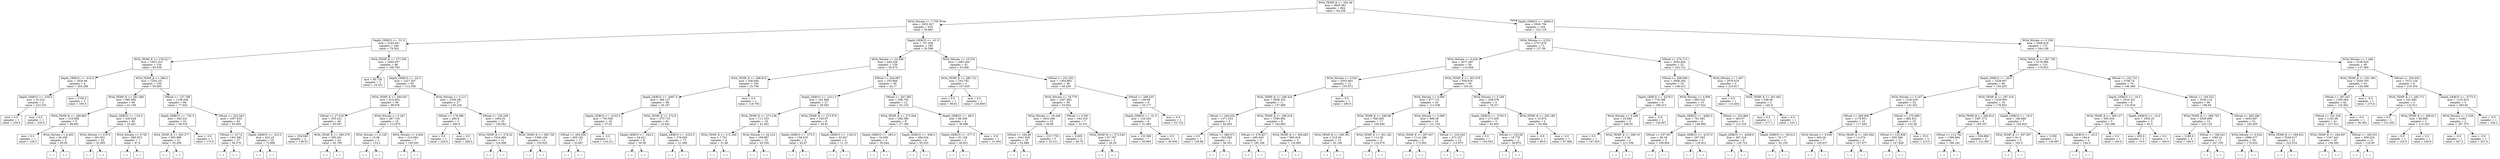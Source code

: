 digraph Tree {
node [shape=box] ;
0 [label="WOA_TEMP_K <= 294.36\nmse = 4605.961\nsamples = 664\nvalue = 94.238"] ;
1 [label="WOA_Nitrate <= 7.709\nmse = 2052.507\nsamples = 420\nvalue = 59.863"] ;
0 -> 1 [labeldistance=2.5, labelangle=45, headlabel="True"] ;
2 [label="Depth_GEBCO <= -51.5\nmse = 2240.401\nsamples = 240\nvalue = 79.262"] ;
1 -> 2 ;
3 [label="WOA_TEMP_K <= 279.227\nmse = 1853.315\nsamples = 154\nvalue = 65.038"] ;
2 -> 3 ;
4 [label="Depth_GEBCO <= -414.5\nmse = 1824.49\nsamples = 4\nvalue = 204.286"] ;
3 -> 4 ;
5 [label="Depth_GEBCO <= -535.0\nmse = 22.222\nsamples = 2\nvalue = 223.333"] ;
4 -> 5 ;
6 [label="mse = 0.0\nsamples = 1\nvalue = 230.0"] ;
5 -> 6 ;
7 [label="mse = 0.0\nsamples = 1\nvalue = 220.0"] ;
5 -> 7 ;
8 [label="mse = 2700.0\nsamples = 2\nvalue = 190.0"] ;
4 -> 8 ;
9 [label="WOA_TEMP_K <= 288.2\nmse = 1254.151\nsamples = 150\nvalue = 60.855"] ;
3 -> 9 ;
10 [label="WOA_TEMP_K <= 281.568\nmse = 685.994\nsamples = 66\nvalue = 41.109"] ;
9 -> 10 ;
11 [label="WOA_TEMP_K <= 280.862\nmse = 210.088\nsamples = 6\nvalue = 89.891"] ;
10 -> 11 ;
12 [label="mse = 0.0\nsamples = 1\nvalue = 129.3"] ;
11 -> 12 ;
13 [label="WOA_Nitrate <= 6.452\nmse = 60.258\nsamples = 5\nvalue = 85.95"] ;
11 -> 13 ;
14 [label="(...)"] ;
13 -> 14 ;
15 [label="(...)"] ;
13 -> 15 ;
22 [label="Depth_GEBCO <= -110.5\nmse = 430.628\nsamples = 60\nvalue = 35.401"] ;
10 -> 22 ;
23 [label="WOA_Nitrate <= 0.074\nmse = 281.931\nsamples = 53\nvalue = 32.405"] ;
22 -> 23 ;
24 [label="(...)"] ;
23 -> 24 ;
27 [label="(...)"] ;
23 -> 27 ;
100 [label="WOA_Nitrate <= 0.791\nmse = 895.873\nsamples = 7\nvalue = 67.6"] ;
22 -> 100 ;
101 [label="(...)"] ;
100 -> 101 ;
104 [label="(...)"] ;
100 -> 104 ;
113 [label="SWrad <= 137.798\nmse = 1138.026\nsamples = 84\nvalue = 77.052"] ;
9 -> 113 ;
114 [label="Depth_GEBCO <= -732.5\nmse = 945.531\nsamples = 22\nvalue = 59.018"] ;
113 -> 114 ;
115 [label="WOA_TEMP_K <= 293.277\nmse = 565.889\nsamples = 21\nvalue = 55.438"] ;
114 -> 115 ;
116 [label="(...)"] ;
115 -> 116 ;
147 [label="(...)"] ;
115 -> 147 ;
156 [label="mse = -0.0\nsamples = 1\nvalue = 170.0"] ;
114 -> 156 ;
157 [label="SWrad <= 223.343\nmse = 1057.635\nsamples = 62\nvalue = 83.064"] ;
113 -> 157 ;
158 [label="SWrad <= 217.0\nmse = 1301.691\nsamples = 27\nvalue = 94.576"] ;
157 -> 158 ;
159 [label="(...)"] ;
158 -> 159 ;
202 [label="(...)"] ;
158 -> 202 ;
205 [label="Depth_GEBCO <= -415.5\nmse = 622.16\nsamples = 35\nvalue = 72.906"] ;
157 -> 205 ;
206 [label="(...)"] ;
205 -> 206 ;
259 [label="(...)"] ;
205 -> 259 ;
260 [label="WOA_TEMP_K <= 277.555\nmse = 1840.057\nsamples = 86\nvalue = 106.793"] ;
2 -> 260 ;
261 [label="mse = 65.726\nsamples = 3\nvalue = 16.321"] ;
260 -> 261 ;
262 [label="Depth_GEBCO <= -22.5\nmse = 1427.207\nsamples = 83\nvalue = 112.206"] ;
260 -> 262 ;
263 [label="WOA_TEMP_K <= 290.647\nmse = 416.654\nsamples = 56\nvalue = 98.676"] ;
262 -> 263 ;
264 [label="SWrad <= 27.518\nmse = 355.221\nsamples = 46\nvalue = 95.047"] ;
263 -> 264 ;
265 [label="mse = 354.946\nsamples = 2\nvalue = 138.53"] ;
264 -> 265 ;
266 [label="WOA_TEMP_K <= 290.279\nmse = 295.261\nsamples = 44\nvalue = 93.709"] ;
264 -> 266 ;
267 [label="(...)"] ;
266 -> 267 ;
322 [label="(...)"] ;
266 -> 322 ;
329 [label="WOA_Nitrate <= 0.247\nmse = 387.734\nsamples = 10\nvalue = 113.875"] ;
263 -> 329 ;
330 [label="WOA_Nitrate <= 0.128\nmse = 15.36\nsamples = 3\nvalue = 133.2"] ;
329 -> 330 ;
331 [label="(...)"] ;
330 -> 331 ;
332 [label="(...)"] ;
330 -> 332 ;
333 [label="WOA_Nitrate <= 0.402\nmse = 310.083\nsamples = 7\nvalue = 105.091"] ;
329 -> 333 ;
334 [label="(...)"] ;
333 -> 334 ;
337 [label="(...)"] ;
333 -> 337 ;
340 [label="WOA_Nitrate <= 0.121\nmse = 2356.391\nsamples = 27\nvalue = 145.234"] ;
262 -> 340 ;
341 [label="SWrad <= 178.386\nmse = 400.0\nsamples = 2\nvalue = 260.0"] ;
340 -> 341 ;
342 [label="mse = 0.0\nsamples = 1\nvalue = 240.0"] ;
341 -> 342 ;
343 [label="mse = 0.0\nsamples = 1\nvalue = 280.0"] ;
341 -> 343 ;
344 [label="SWrad <= 156.209\nmse = 1604.02\nsamples = 25\nvalue = 138.062"] ;
340 -> 344 ;
345 [label="WOA_TEMP_K <= 278.32\nmse = 1024.984\nsamples = 11\nvalue = 120.498"] ;
344 -> 345 ;
346 [label="(...)"] ;
345 -> 346 ;
349 [label="(...)"] ;
345 -> 349 ;
364 [label="WOA_TEMP_K <= 290.728\nmse = 1566.109\nsamples = 14\nvalue = 155.625"] ;
344 -> 364 ;
365 [label="(...)"] ;
364 -> 365 ;
376 [label="(...)"] ;
364 -> 376 ;
391 [label="Depth_GEBCO <= -61.5\nmse = 757.936\nsamples = 180\nvalue = 35.598"] ;
1 -> 391 ;
392 [label="WOA_Nitrate <= 24.506\nmse = 440.329\nsamples = 139\nvalue = 30.673"] ;
391 -> 392 ;
393 [label="WOA_TEMP_K <= 288.814\nmse = 438.494\nsamples = 100\nvalue = 25.756"] ;
392 -> 393 ;
394 [label="Depth_GEBCO <= -4067.0\nmse = 386.137\nsamples = 99\nvalue = 25.167"] ;
393 -> 394 ;
395 [label="Depth_GEBCO <= -4153.0\nmse = 750.509\nsamples = 18\nvalue = 37.42"] ;
394 -> 395 ;
396 [label="SWrad <= 203.056\nmse = 405.192\nsamples = 17\nvalue = 33.697"] ;
395 -> 396 ;
397 [label="(...)"] ;
396 -> 397 ;
414 [label="(...)"] ;
396 -> 414 ;
429 [label="mse = -0.0\nsamples = 1\nvalue = 134.211"] ;
395 -> 429 ;
430 [label="WOA_TEMP_K <= 272.9\nmse = 273.716\nsamples = 81\nvalue = 22.641"] ;
394 -> 430 ;
431 [label="Depth_GEBCO <= -544.0\nmse = 34.421\nsamples = 8\nvalue = 36.38"] ;
430 -> 431 ;
432 [label="(...)"] ;
431 -> 432 ;
437 [label="(...)"] ;
431 -> 437 ;
444 [label="Depth_GEBCO <= -2325.5\nmse = 276.605\nsamples = 73\nvalue = 21.506"] ;
430 -> 444 ;
445 [label="(...)"] ;
444 -> 445 ;
484 [label="(...)"] ;
444 -> 484 ;
543 [label="mse = 0.0\nsamples = 1\nvalue = 118.793"] ;
393 -> 543 ;
544 [label="SWrad <= 244.697\nmse = 255.904\nsamples = 39\nvalue = 42.17"] ;
392 -> 544 ;
545 [label="Depth_GEBCO <= -1311.5\nmse = 191.869\nsamples = 27\nvalue = 38.583"] ;
544 -> 545 ;
546 [label="WOA_TEMP_K <= 273.138\nmse = 111.333\nsamples = 19\nvalue = 41.502"] ;
545 -> 546 ;
547 [label="WOA_TEMP_K <= 272.349\nmse = 7.791\nsamples = 4\nvalue = 31.96"] ;
546 -> 547 ;
548 [label="(...)"] ;
547 -> 548 ;
549 [label="(...)"] ;
547 -> 549 ;
554 [label="WOA_Nitrate <= 26.214\nmse = 109.887\nsamples = 15\nvalue = 43.526"] ;
546 -> 554 ;
555 [label="(...)"] ;
554 -> 555 ;
568 [label="(...)"] ;
554 -> 568 ;
583 [label="WOA_TEMP_K <= 273.574\nmse = 343.67\nsamples = 8\nvalue = 26.91"] ;
545 -> 583 ;
584 [label="Depth_GEBCO <= -575.5\nmse = 156.635\nsamples = 4\nvalue = 42.67"] ;
583 -> 584 ;
585 [label="(...)"] ;
584 -> 585 ;
586 [label="(...)"] ;
584 -> 586 ;
591 [label="Depth_GEBCO <= -1102.0\nmse = 33.947\nsamples = 4\nvalue = 11.15"] ;
583 -> 591 ;
592 [label="(...)"] ;
591 -> 592 ;
593 [label="(...)"] ;
591 -> 593 ;
598 [label="SWrad <= 267.385\nmse = 298.793\nsamples = 12\nvalue = 52.133"] ;
544 -> 598 ;
599 [label="WOA_TEMP_K <= 273.004\nmse = 288.396\nsamples = 8\nvalue = 57.189"] ;
598 -> 599 ;
600 [label="Depth_GEBCO <= -293.0\nmse = 34.093\nsamples = 4\nvalue = 50.044"] ;
599 -> 600 ;
601 [label="(...)"] ;
600 -> 601 ;
604 [label="(...)"] ;
600 -> 604 ;
605 [label="Depth_GEBCO <= -638.5\nmse = 456.034\nsamples = 4\nvalue = 65.525"] ;
599 -> 605 ;
606 [label="(...)"] ;
605 -> 606 ;
607 [label="(...)"] ;
605 -> 607 ;
608 [label="Depth_GEBCO <= -89.5\nmse = 86.508\nsamples = 4\nvalue = 38.986"] ;
598 -> 608 ;
609 [label="Depth_GEBCO <= -277.5\nmse = 91.109\nsamples = 3\nvalue = 40.831"] ;
608 -> 609 ;
610 [label="(...)"] ;
609 -> 610 ;
611 [label="(...)"] ;
609 -> 611 ;
612 [label="mse = -0.0\nsamples = 1\nvalue = 31.604"] ;
608 -> 612 ;
613 [label="WOA_Nitrate <= 10.576\nmse = 1493.264\nsamples = 41\nvalue = 53.066"] ;
391 -> 613 ;
614 [label="WOA_TEMP_K <= 285.722\nmse = 243.792\nsamples = 2\nvalue = 107.625"] ;
613 -> 614 ;
615 [label="mse = 0.0\nsamples = 1\nvalue = 98.61"] ;
614 -> 615 ;
616 [label="mse = 0.0\nsamples = 1\nvalue = 134.669"] ;
614 -> 616 ;
617 [label="SWrad <= 251.052\nmse = 1364.893\nsamples = 39\nvalue = 49.429"] ;
613 -> 617 ;
618 [label="WOA_Nitrate <= 19.779\nmse = 1607.692\nsamples = 30\nvalue = 53.924"] ;
617 -> 618 ;
619 [label="WOA_Nitrate <= 18.449\nmse = 1852.466\nsamples = 23\nvalue = 59.49"] ;
618 -> 619 ;
620 [label="SWrad <= 164.48\nmse = 1641.528\nsamples = 18\nvalue = 62.888"] ;
619 -> 620 ;
621 [label="(...)"] ;
620 -> 621 ;
624 [label="(...)"] ;
620 -> 624 ;
625 [label="mse = 2217.755\nsamples = 5\nvalue = 52.411"] ;
619 -> 625 ;
626 [label="SWrad <= 0.591\nmse = 163.316\nsamples = 7\nvalue = 33.331"] ;
618 -> 626 ;
627 [label="mse = 0.605\nsamples = 2\nvalue = 49.76"] ;
626 -> 627 ;
628 [label="WOA_TEMP_K <= 273.045\nmse = 67.797\nsamples = 5\nvalue = 26.29"] ;
626 -> 628 ;
629 [label="(...)"] ;
628 -> 629 ;
632 [label="(...)"] ;
628 -> 632 ;
633 [label="SWrad <= 288.033\nmse = 149.88\nsamples = 9\nvalue = 33.177"] ;
617 -> 633 ;
634 [label="Depth_GEBCO <= -31.5\nmse = 124.263\nsamples = 8\nvalue = 31.465"] ;
633 -> 634 ;
635 [label="mse = 132.569\nsamples = 7\nvalue = 30.965"] ;
634 -> 635 ;
636 [label="mse = 0.0\nsamples = 1\nvalue = 36.956"] ;
634 -> 636 ;
637 [label="mse = -0.0\nsamples = 1\nvalue = 53.722"] ;
633 -> 637 ;
638 [label="Depth_GEBCO <= -4060.0\nmse = 3565.758\nsamples = 244\nvalue = 152.118"] ;
0 -> 638 [labeldistance=2.5, labelangle=-45, headlabel="False"] ;
639 [label="WOA_Nitrate <= 0.251\nmse = 2757.878\nsamples = 72\nvalue = 127.09"] ;
638 -> 639 ;
640 [label="WOA_Nitrate <= 0.028\nmse = 2071.087\nsamples = 50\nvalue = 114.659"] ;
639 -> 640 ;
641 [label="WOA_Nitrate <= 0.025\nmse = 5053.983\nsamples = 12\nvalue = 155.873"] ;
640 -> 641 ;
642 [label="WOA_TEMP_K <= 296.424\nmse = 3009.354\nsamples = 11\nvalue = 137.989"] ;
641 -> 642 ;
643 [label="SWrad <= 240.632\nmse = 1571.023\nsamples = 3\nvalue = 84.603"] ;
642 -> 643 ;
644 [label="mse = 0.0\nsamples = 1\nvalue = 126.98"] ;
643 -> 644 ;
645 [label="SWrad <= 286.071\nmse = 622.983\nsamples = 2\nvalue = 56.351"] ;
643 -> 645 ;
646 [label="(...)"] ;
645 -> 646 ;
647 [label="(...)"] ;
645 -> 647 ;
648 [label="WOA_TEMP_K <= 299.518\nmse = 1590.892\nsamples = 8\nvalue = 164.683"] ;
642 -> 648 ;
649 [label="SWrad <= 278.827\nmse = 460.043\nsamples = 5\nvalue = 185.168"] ;
648 -> 649 ;
650 [label="(...)"] ;
649 -> 650 ;
657 [label="(...)"] ;
649 -> 657 ;
658 [label="WOA_TEMP_K <= 300.802\nmse = 965.818\nsamples = 3\nvalue = 116.885"] ;
648 -> 658 ;
659 [label="(...)"] ;
658 -> 659 ;
660 [label="(...)"] ;
658 -> 660 ;
663 [label="mse = 0.0\nsamples = 1\nvalue = 290.0"] ;
641 -> 663 ;
664 [label="WOA_TEMP_K <= 301.679\nmse = 938.916\nsamples = 38\nvalue = 105.44"] ;
640 -> 664 ;
665 [label="WOA_Nitrate <= 0.095\nmse = 877.715\nsamples = 33\nvalue = 111.036"] ;
664 -> 665 ;
666 [label="WOA_TEMP_K <= 299.98\nmse = 540.405\nsamples = 17\nvalue = 100.646"] ;
665 -> 666 ;
667 [label="WOA_TEMP_K <= 295.391\nmse = 519.26\nsamples = 13\nvalue = 93.106"] ;
666 -> 667 ;
668 [label="(...)"] ;
667 -> 668 ;
671 [label="(...)"] ;
667 -> 671 ;
690 [label="WOA_TEMP_K <= 301.181\nmse = 113.39\nsamples = 4\nvalue = 119.078"] ;
666 -> 690 ;
691 [label="(...)"] ;
690 -> 691 ;
696 [label="(...)"] ;
690 -> 696 ;
697 [label="WOA_Nitrate <= 0.099\nmse = 998.58\nsamples = 16\nvalue = 121.102"] ;
665 -> 697 ;
698 [label="WOA_TEMP_K <= 297.037\nmse = 1114.188\nsamples = 2\nvalue = 173.583"] ;
697 -> 698 ;
699 [label="(...)"] ;
698 -> 699 ;
700 [label="(...)"] ;
698 -> 700 ;
701 [label="SWrad <= 232.043\nmse = 672.227\nsamples = 14\nvalue = 115.673"] ;
697 -> 701 ;
702 [label="(...)"] ;
701 -> 702 ;
711 [label="(...)"] ;
701 -> 711 ;
728 [label="WOA_Nitrate <= 0.166\nmse = 348.078\nsamples = 5\nvalue = 78.317"] ;
664 -> 728 ;
729 [label="Depth_GEBCO <= -5703.5\nmse = 271.455\nsamples = 3\nvalue = 65.403"] ;
728 -> 729 ;
730 [label="mse = 0.0\nsamples = 1\nvalue = 104.545"] ;
729 -> 730 ;
731 [label="SWrad <= 233.08\nmse = 18.779\nsamples = 2\nvalue = 58.879"] ;
729 -> 731 ;
732 [label="(...)"] ;
731 -> 732 ;
733 [label="(...)"] ;
731 -> 733 ;
734 [label="WOA_TEMP_K <= 302.185\nmse = 15.874\nsamples = 2\nvalue = 93.384"] ;
728 -> 734 ;
735 [label="mse = -0.0\nsamples = 1\nvalue = 89.4"] ;
734 -> 735 ;
736 [label="mse = -0.0\nsamples = 1\nvalue = 97.368"] ;
734 -> 736 ;
737 [label="SWrad <= 274.713\nmse = 3030.604\nsamples = 22\nvalue = 162.122"] ;
639 -> 737 ;
738 [label="SWrad <= 209.596\nmse = 2008.264\nsamples = 19\nvalue = 148.412"] ;
737 -> 738 ;
739 [label="Depth_GEBCO <= -4278.5\nmse = 770.398\nsamples = 4\nvalue = 199.213"] ;
738 -> 739 ;
740 [label="WOA_Nitrate <= 0.309\nmse = 25.693\nsamples = 3\nvalue = 209.55"] ;
739 -> 740 ;
741 [label="mse = 0.0\nsamples = 1\nvalue = 197.633"] ;
740 -> 741 ;
742 [label="WOA_TEMP_K <= 299.19\nmse = 2.36\nsamples = 2\nvalue = 211.536"] ;
740 -> 742 ;
743 [label="(...)"] ;
742 -> 743 ;
744 [label="(...)"] ;
742 -> 744 ;
745 [label="mse = -0.0\nsamples = 1\nvalue = 126.857"] ;
739 -> 745 ;
746 [label="WOA_Nitrate <= 0.808\nmse = 985.316\nsamples = 15\nvalue = 127.022"] ;
738 -> 746 ;
747 [label="Depth_GEBCO <= -4482.5\nmse = 791.085\nsamples = 6\nvalue = 149.994"] ;
746 -> 747 ;
748 [label="SWrad <= 237.957\nmse = 48.18\nsamples = 3\nvalue = 169.904"] ;
747 -> 748 ;
749 [label="(...)"] ;
748 -> 749 ;
750 [label="(...)"] ;
748 -> 750 ;
753 [label="Depth_GEBCO <= -4137.0\nmse = 267.583\nsamples = 3\nvalue = 116.812"] ;
747 -> 753 ;
754 [label="(...)"] ;
753 -> 754 ;
755 [label="(...)"] ;
753 -> 755 ;
758 [label="SWrad <= 252.864\nmse = 463.67\nsamples = 9\nvalue = 110.316"] ;
746 -> 758 ;
759 [label="Depth_GEBCO <= -4299.0\nmse = 387.316\nsamples = 6\nvalue = 120.722"] ;
758 -> 759 ;
760 [label="(...)"] ;
759 -> 760 ;
769 [label="(...)"] ;
759 -> 769 ;
770 [label="Depth_GEBCO <= -5014.0\nmse = 76.177\nsamples = 3\nvalue = 92.105"] ;
758 -> 770 ;
771 [label="(...)"] ;
770 -> 771 ;
774 [label="(...)"] ;
770 -> 774 ;
775 [label="WOA_Nitrate <= 1.407\nmse = 2979.018\nsamples = 3\nvalue = 223.817"] ;
737 -> 775 ;
776 [label="mse = 0.0\nsamples = 1\nvalue = 113.404"] ;
775 -> 776 ;
777 [label="WOA_TEMP_K <= 301.661\nmse = 648.96\nsamples = 2\nvalue = 245.9"] ;
775 -> 777 ;
778 [label="mse = 0.0\nsamples = 1\nvalue = 277.1"] ;
777 -> 778 ;
779 [label="mse = 0.0\nsamples = 1\nvalue = 225.1"] ;
777 -> 779 ;
780 [label="WOA_Nitrate <= 0.236\nmse = 3508.916\nsamples = 172\nvalue = 164.109"] ;
638 -> 780 ;
781 [label="WOA_TEMP_K <= 297.795\nmse = 3176.896\nsamples = 123\nvalue = 176.823"] ;
780 -> 781 ;
782 [label="Depth_GEBCO <= -26.5\nmse = 1529.007\nsamples = 49\nvalue = 155.425"] ;
781 -> 782 ;
783 [label="WOA_Nitrate <= 0.107\nmse = 1236.418\nsamples = 33\nvalue = 141.651"] ;
782 -> 783 ;
784 [label="SWrad <= 268.008\nmse = 1179.951\nsamples = 10\nvalue = 117.493"] ;
783 -> 784 ;
785 [label="WOA_Nitrate <= 0.056\nmse = 900.26\nsamples = 7\nvalue = 105.437"] ;
784 -> 785 ;
786 [label="(...)"] ;
785 -> 786 ;
789 [label="(...)"] ;
785 -> 789 ;
798 [label="WOA_TEMP_K <= 295.294\nmse = 13.074\nsamples = 3\nvalue = 157.677"] ;
784 -> 798 ;
799 [label="(...)"] ;
798 -> 799 ;
800 [label="(...)"] ;
798 -> 800 ;
803 [label="SWrad <= 275.698\nmse = 882.831\nsamples = 23\nvalue = 152.48"] ;
783 -> 803 ;
804 [label="SWrad <= 125.938\nmse = 635.394\nsamples = 21\nvalue = 147.849"] ;
803 -> 804 ;
805 [label="(...)"] ;
804 -> 805 ;
806 [label="(...)"] ;
804 -> 806 ;
835 [label="mse = 25.0\nsamples = 2\nvalue = 215.0"] ;
803 -> 835 ;
836 [label="WOA_TEMP_K <= 297.016\nmse = 1229.904\nsamples = 16\nvalue = 176.852"] ;
782 -> 836 ;
837 [label="WOA_TEMP_K <= 296.814\nmse = 1487.372\nsamples = 9\nvalue = 195.357"] ;
836 -> 837 ;
838 [label="SWrad <= 114.782\nmse = 1396.694\nsamples = 7\nvalue = 188.182"] ;
837 -> 838 ;
839 [label="(...)"] ;
838 -> 839 ;
840 [label="(...)"] ;
838 -> 840 ;
845 [label="mse = 938.889\nsamples = 2\nvalue = 221.667"] ;
837 -> 845 ;
846 [label="Depth_GEBCO <= -16.5\nmse = 186.686\nsamples = 7\nvalue = 156.923"] ;
836 -> 846 ;
847 [label="WOA_TEMP_K <= 297.097\nmse = 81.0\nsamples = 5\nvalue = 163.0"] ;
846 -> 847 ;
848 [label="(...)"] ;
847 -> 848 ;
849 [label="(...)"] ;
847 -> 849 ;
852 [label="mse = 5.556\nsamples = 2\nvalue = 136.667"] ;
846 -> 852 ;
853 [label="SWrad <= 162.731\nmse = 3746.74\nsamples = 74\nvalue = 190.368"] ;
781 -> 853 ;
854 [label="Depth_GEBCO <= -18.5\nmse = 1810.331\nsamples = 8\nvalue = 131.818"] ;
853 -> 854 ;
855 [label="WOA_TEMP_K <= 299.127\nmse = 395.918\nsamples = 5\nvalue = 154.286"] ;
854 -> 855 ;
856 [label="Depth_GEBCO <= -25.5\nmse = 184.0\nsamples = 4\nvalue = 144.0"] ;
855 -> 856 ;
857 [label="(...)"] ;
856 -> 857 ;
860 [label="(...)"] ;
856 -> 860 ;
863 [label="mse = 0.0\nsamples = 1\nvalue = 180.0"] ;
855 -> 863 ;
864 [label="Depth_GEBCO <= -14.5\nmse = 1856.25\nsamples = 3\nvalue = 92.5"] ;
854 -> 864 ;
865 [label="mse = 450.0\nsamples = 2\nvalue = 70.0"] ;
864 -> 865 ;
866 [label="mse = 0.0\nsamples = 1\nvalue = 160.0"] ;
864 -> 866 ;
867 [label="SWrad <= 184.522\nmse = 3536.114\nsamples = 66\nvalue = 196.94"] ;
853 -> 867 ;
868 [label="WOA_TEMP_K <= 298.726\nmse = 2049.609\nsamples = 15\nvalue = 233.125"] ;
867 -> 868 ;
869 [label="mse = 2160.0\nsamples = 4\nvalue = 180.0"] ;
868 -> 869 ;
870 [label="SWrad <= 168.241\nmse = 1082.41\nsamples = 11\nvalue = 247.105"] ;
868 -> 870 ;
871 [label="(...)"] ;
870 -> 871 ;
874 [label="(...)"] ;
870 -> 874 ;
877 [label="SWrad <= 283.296\nmse = 3455.847\nsamples = 51\nvalue = 185.205"] ;
867 -> 877 ;
878 [label="WOA_Nitrate <= 0.024\nmse = 2996.077\nsamples = 39\nvalue = 174.635"] ;
877 -> 878 ;
879 [label="(...)"] ;
878 -> 879 ;
886 [label="(...)"] ;
878 -> 886 ;
933 [label="WOA_TEMP_K <= 299.831\nmse = 3249.517\nsamples = 12\nvalue = 223.519"] ;
877 -> 933 ;
934 [label="(...)"] ;
933 -> 934 ;
945 [label="(...)"] ;
933 -> 945 ;
950 [label="WOA_Nitrate <= 1.449\nmse = 3156.824\nsamples = 49\nvalue = 137.484"] ;
780 -> 950 ;
951 [label="WOA_TEMP_K <= 301.393\nmse = 1629.793\nsamples = 43\nvalue = 126.568"] ;
950 -> 951 ;
952 [label="SWrad <= 287.447\nmse = 1350.064\nsamples = 42\nvalue = 124.562"] ;
951 -> 952 ;
953 [label="SWrad <= 161.528\nmse = 1165.48\nsamples = 41\nvalue = 127.012"] ;
952 -> 953 ;
954 [label="WOA_TEMP_K <= 294.907\nmse = 1347.441\nsamples = 20\nvalue = 138.283"] ;
953 -> 954 ;
955 [label="(...)"] ;
954 -> 955 ;
956 [label="(...)"] ;
954 -> 956 ;
989 [label="SWrad <= 180.251\nmse = 859.224\nsamples = 21\nvalue = 118.49"] ;
953 -> 989 ;
990 [label="(...)"] ;
989 -> 990 ;
999 [label="(...)"] ;
989 -> 999 ;
1026 [label="mse = -0.0\nsamples = 1\nvalue = 36.364"] ;
952 -> 1026 ;
1027 [label="mse = -0.0\nsamples = 1\nvalue = 275.0"] ;
951 -> 1027 ;
1028 [label="SWrad <= 259.405\nmse = 7013.134\nsamples = 6\nvalue = 219.354"] ;
950 -> 1028 ;
1029 [label="WOA_TEMP_K <= 295.771\nmse = 341.845\nsamples = 3\nvalue = 122.911"] ;
1028 -> 1029 ;
1030 [label="mse = 0.0\nsamples = 1\nvalue = 151.643"] ;
1029 -> 1030 ;
1031 [label="WOA_TEMP_K <= 298.611\nmse = 88.889\nsamples = 2\nvalue = 113.333"] ;
1029 -> 1031 ;
1032 [label="mse = 0.0\nsamples = 1\nvalue = 120.0"] ;
1031 -> 1032 ;
1033 [label="mse = 0.0\nsamples = 1\nvalue = 100.0"] ;
1031 -> 1033 ;
1034 [label="Depth_GEBCO <= -3773.5\nmse = 1125.813\nsamples = 3\nvalue = 283.65"] ;
1028 -> 1034 ;
1035 [label="WOA_Nitrate <= 2.529\nmse = 0.092\nsamples = 2\nvalue = 307.375"] ;
1034 -> 1035 ;
1036 [label="mse = -0.0\nsamples = 1\nvalue = 307.2"] ;
1035 -> 1036 ;
1037 [label="mse = -0.0\nsamples = 1\nvalue = 307.9"] ;
1035 -> 1037 ;
1038 [label="mse = -0.0\nsamples = 1\nvalue = 236.2"] ;
1034 -> 1038 ;
}